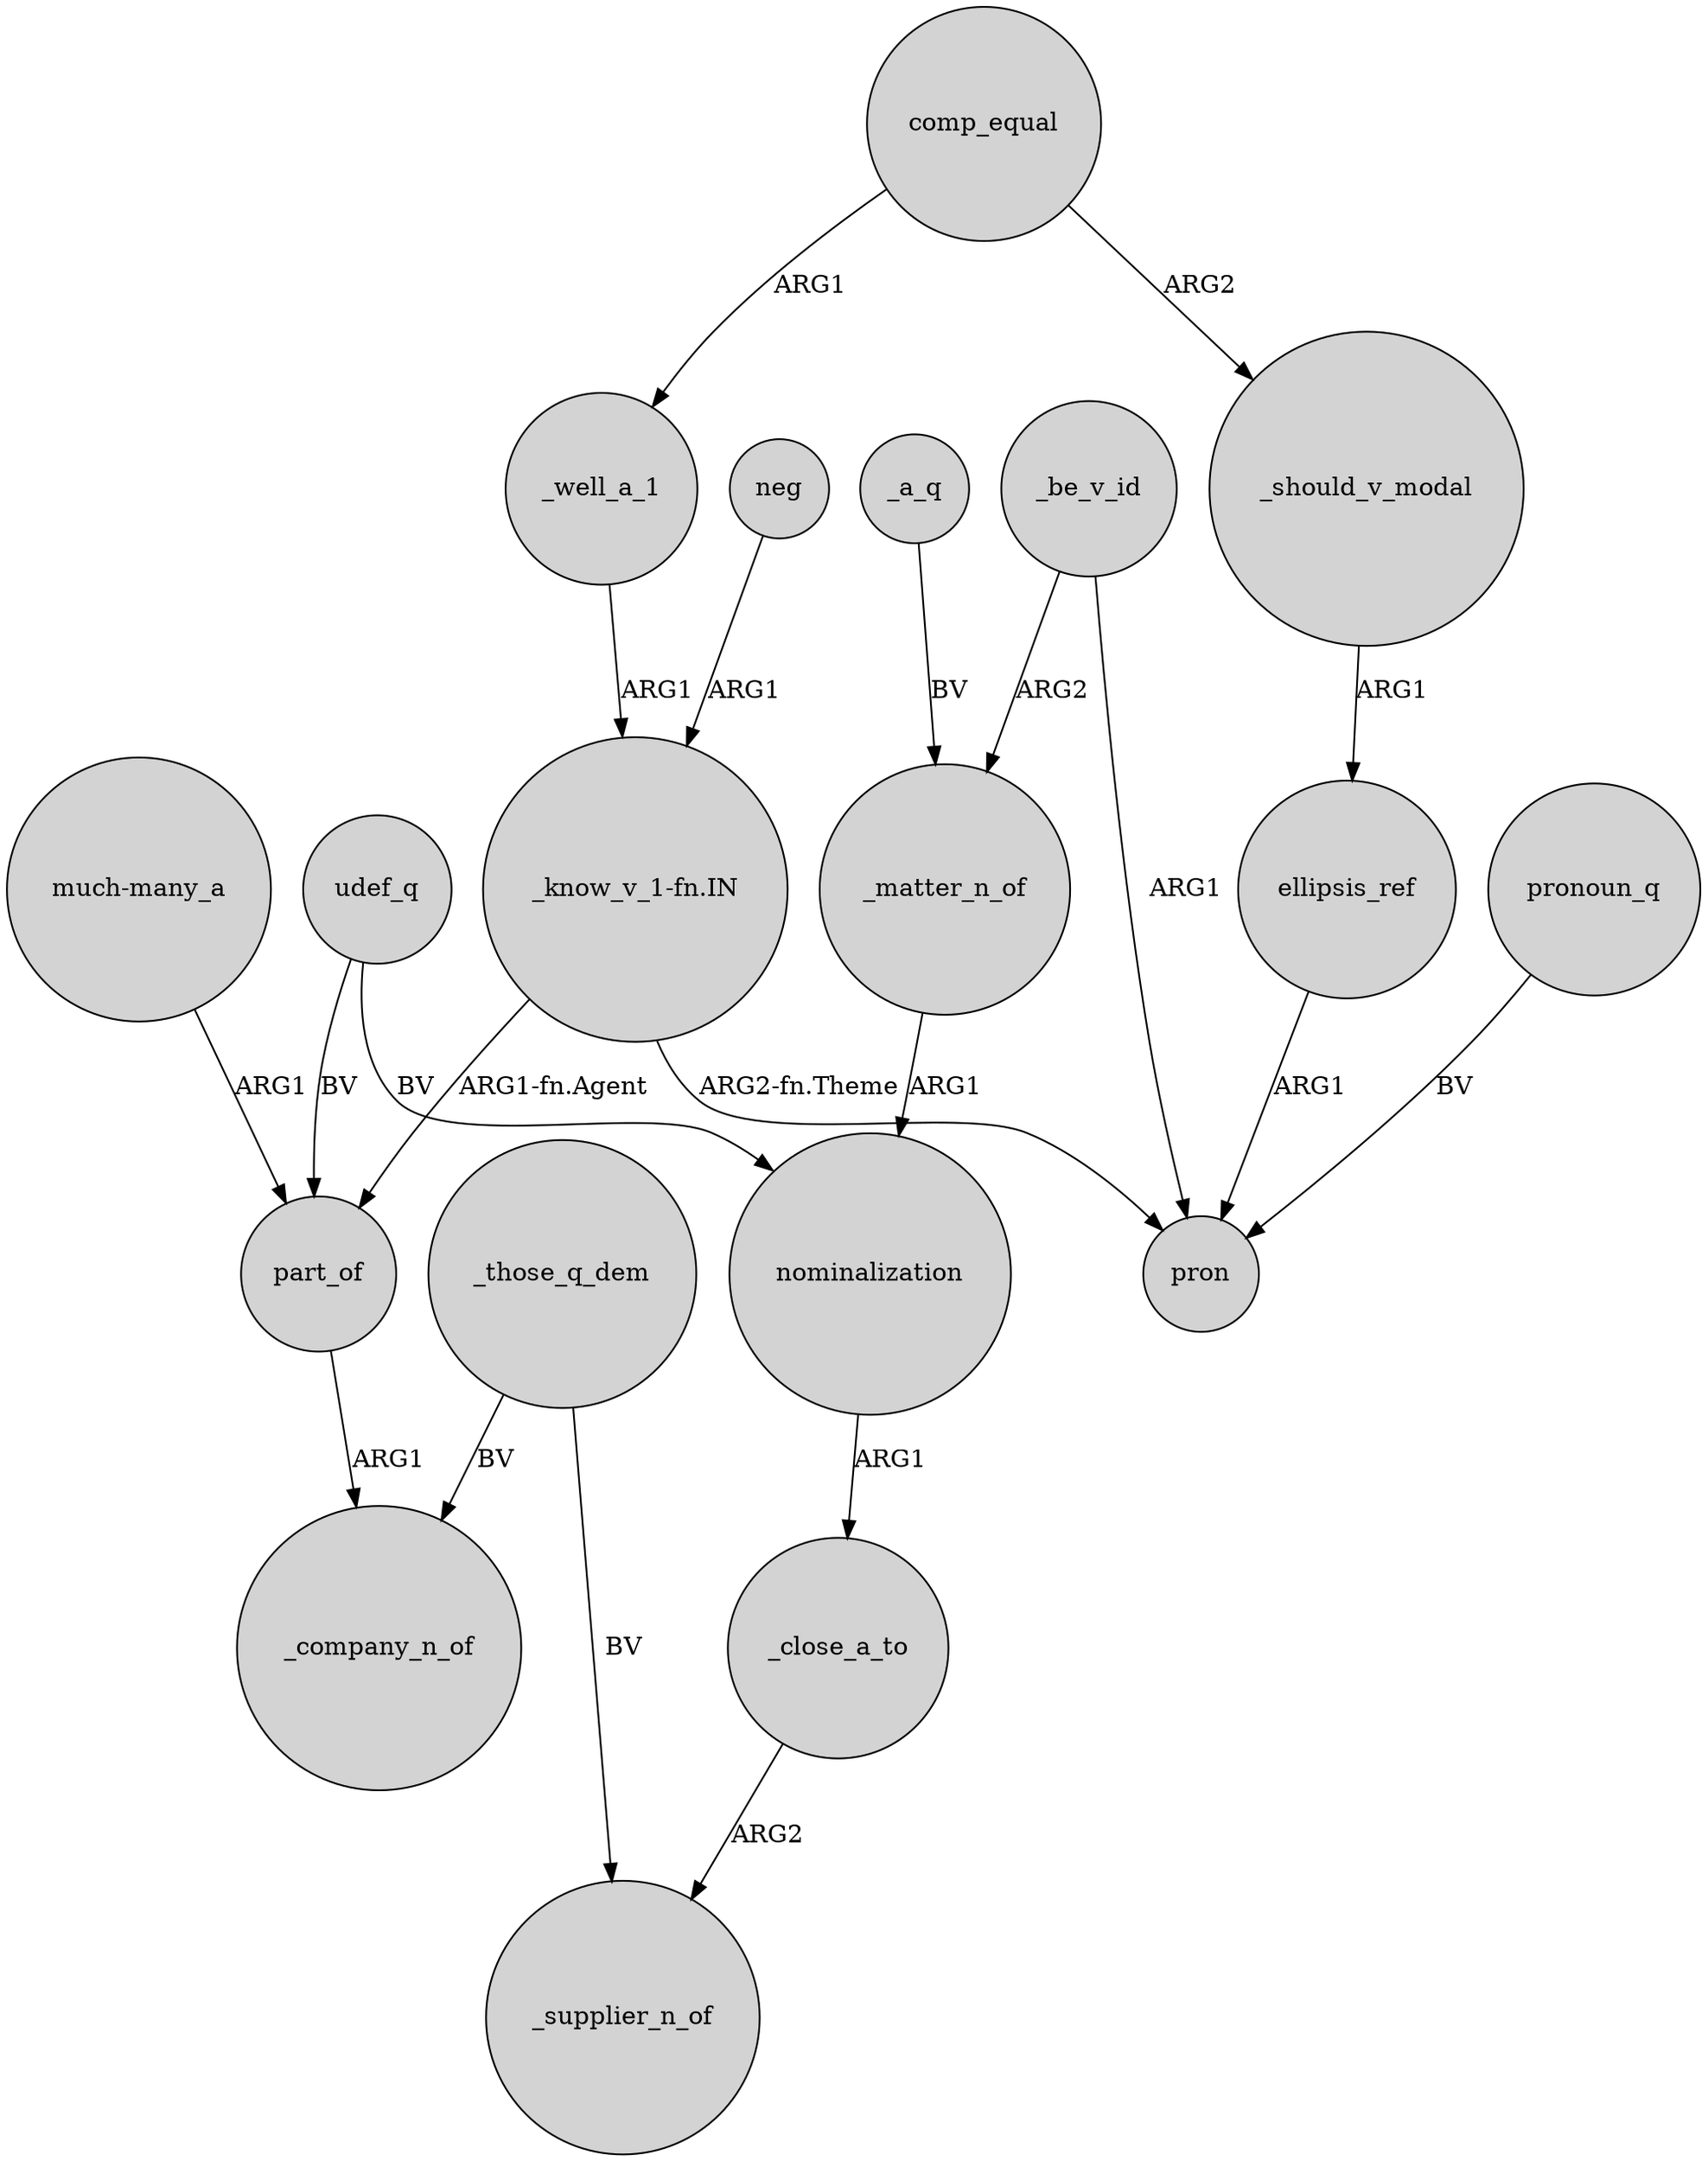 digraph {
	node [shape=circle style=filled]
	udef_q -> part_of [label=BV]
	nominalization -> _close_a_to [label=ARG1]
	_those_q_dem -> _company_n_of [label=BV]
	"much-many_a" -> part_of [label=ARG1]
	ellipsis_ref -> pron [label=ARG1]
	_those_q_dem -> _supplier_n_of [label=BV]
	_be_v_id -> pron [label=ARG1]
	comp_equal -> _well_a_1 [label=ARG1]
	_matter_n_of -> nominalization [label=ARG1]
	pronoun_q -> pron [label=BV]
	_well_a_1 -> "_know_v_1-fn.IN" [label=ARG1]
	part_of -> _company_n_of [label=ARG1]
	neg -> "_know_v_1-fn.IN" [label=ARG1]
	udef_q -> nominalization [label=BV]
	_close_a_to -> _supplier_n_of [label=ARG2]
	"_know_v_1-fn.IN" -> part_of [label="ARG1-fn.Agent"]
	_should_v_modal -> ellipsis_ref [label=ARG1]
	_a_q -> _matter_n_of [label=BV]
	_be_v_id -> _matter_n_of [label=ARG2]
	comp_equal -> _should_v_modal [label=ARG2]
	"_know_v_1-fn.IN" -> pron [label="ARG2-fn.Theme"]
}
